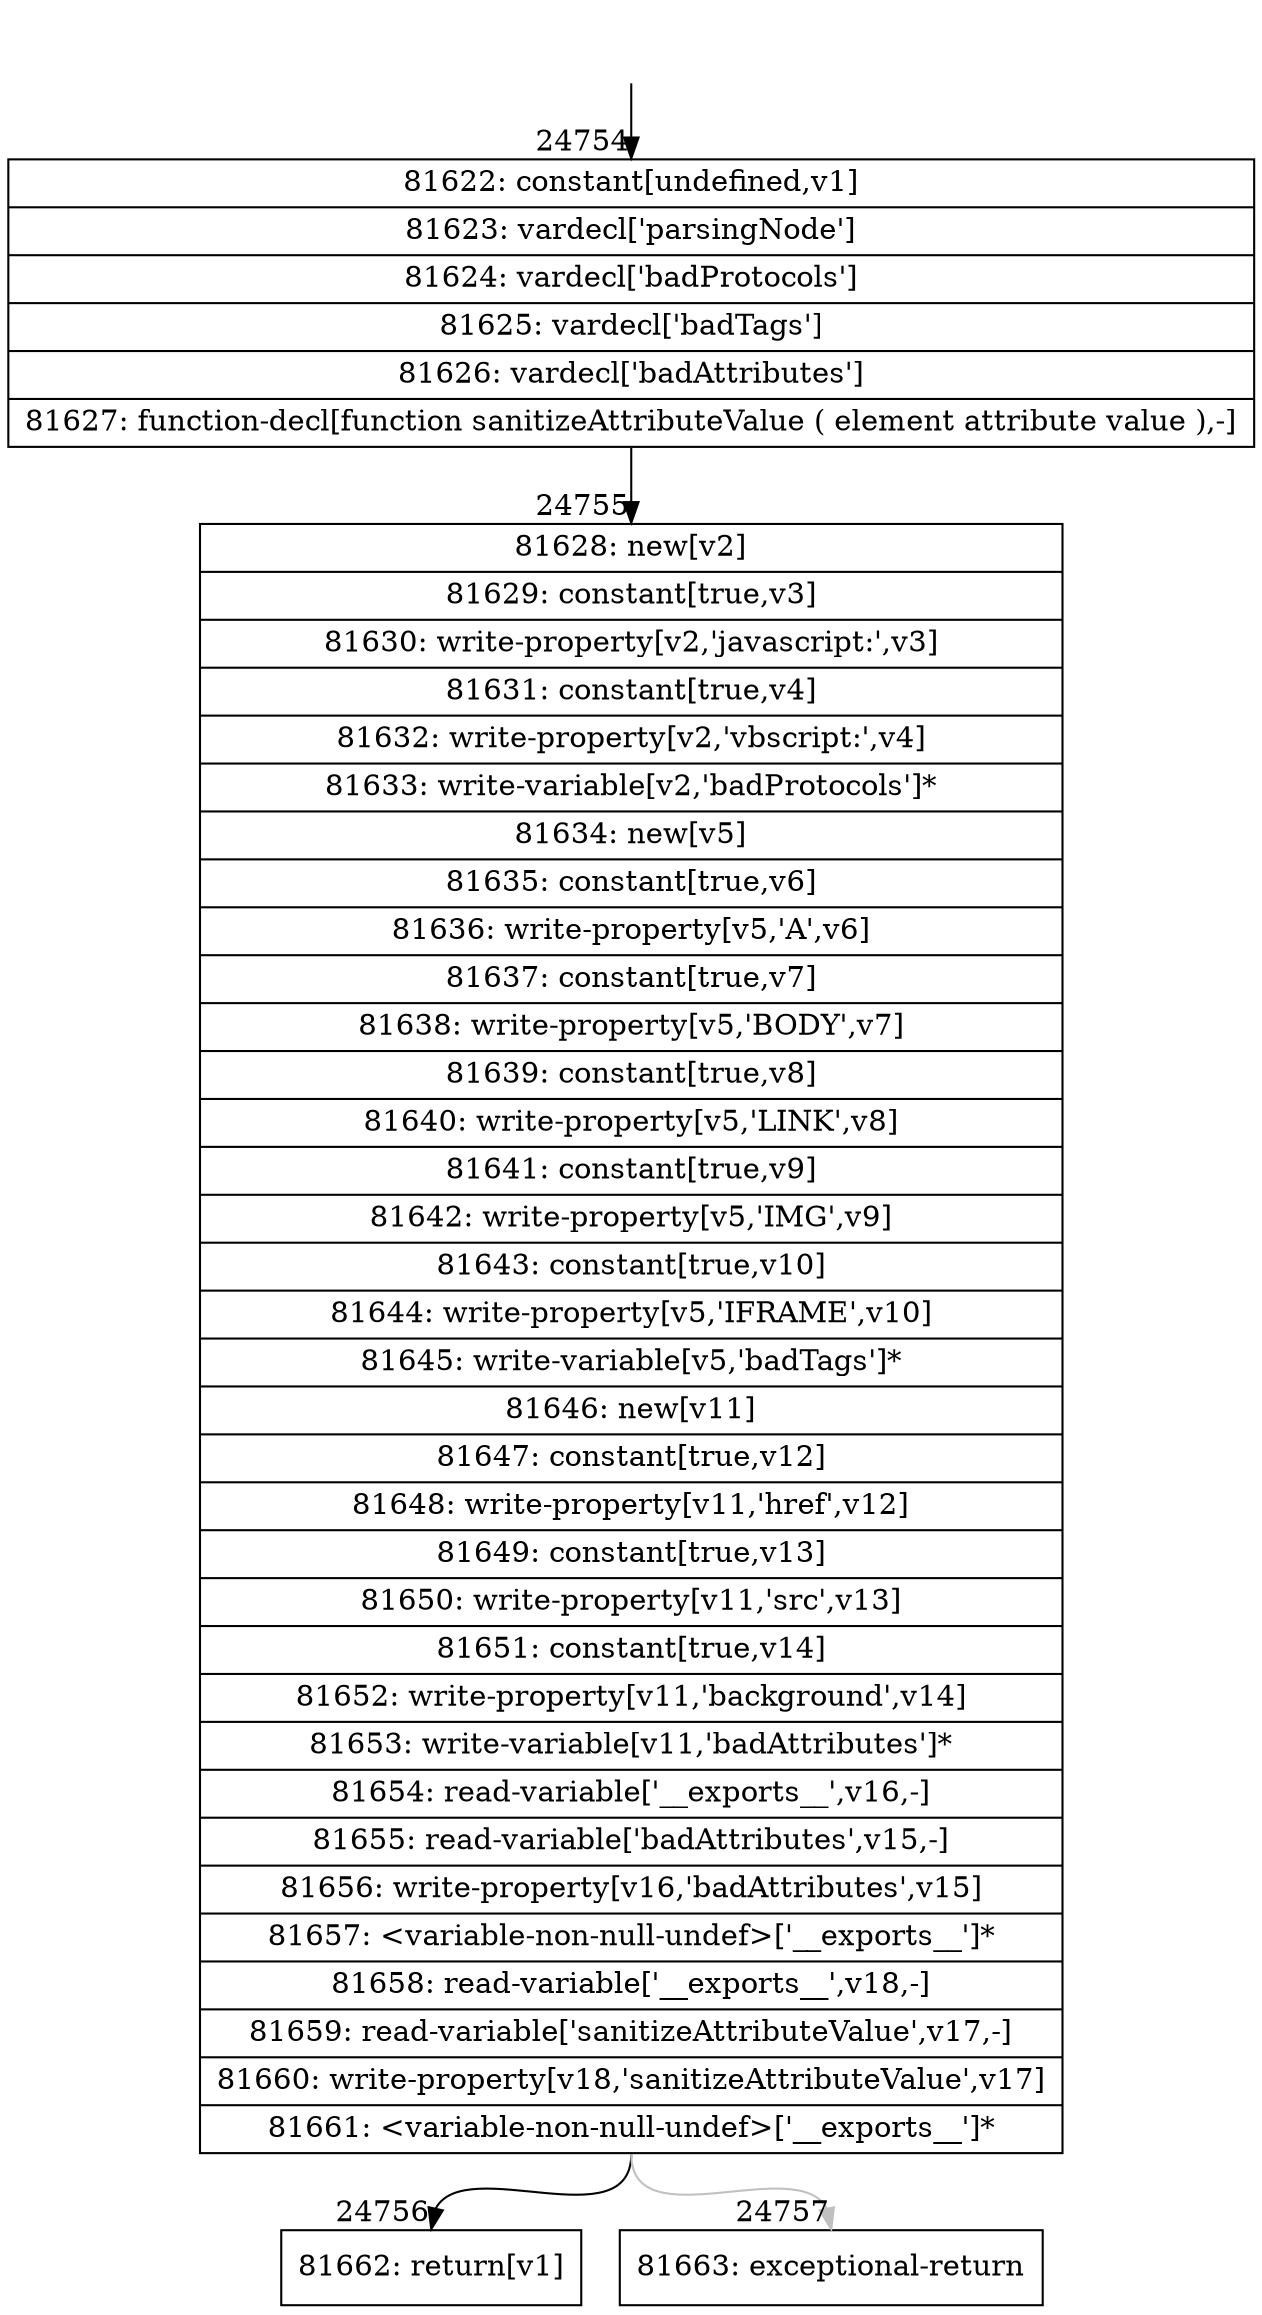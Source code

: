 digraph {
rankdir="TD"
BB_entry2171[shape=none,label=""];
BB_entry2171 -> BB24754 [tailport=s, headport=n, headlabel="    24754"]
BB24754 [shape=record label="{81622: constant[undefined,v1]|81623: vardecl['parsingNode']|81624: vardecl['badProtocols']|81625: vardecl['badTags']|81626: vardecl['badAttributes']|81627: function-decl[function sanitizeAttributeValue ( element attribute value ),-]}" ] 
BB24754 -> BB24755 [tailport=s, headport=n, headlabel="      24755"]
BB24755 [shape=record label="{81628: new[v2]|81629: constant[true,v3]|81630: write-property[v2,'javascript:',v3]|81631: constant[true,v4]|81632: write-property[v2,'vbscript:',v4]|81633: write-variable[v2,'badProtocols']*|81634: new[v5]|81635: constant[true,v6]|81636: write-property[v5,'A',v6]|81637: constant[true,v7]|81638: write-property[v5,'BODY',v7]|81639: constant[true,v8]|81640: write-property[v5,'LINK',v8]|81641: constant[true,v9]|81642: write-property[v5,'IMG',v9]|81643: constant[true,v10]|81644: write-property[v5,'IFRAME',v10]|81645: write-variable[v5,'badTags']*|81646: new[v11]|81647: constant[true,v12]|81648: write-property[v11,'href',v12]|81649: constant[true,v13]|81650: write-property[v11,'src',v13]|81651: constant[true,v14]|81652: write-property[v11,'background',v14]|81653: write-variable[v11,'badAttributes']*|81654: read-variable['__exports__',v16,-]|81655: read-variable['badAttributes',v15,-]|81656: write-property[v16,'badAttributes',v15]|81657: \<variable-non-null-undef\>['__exports__']*|81658: read-variable['__exports__',v18,-]|81659: read-variable['sanitizeAttributeValue',v17,-]|81660: write-property[v18,'sanitizeAttributeValue',v17]|81661: \<variable-non-null-undef\>['__exports__']*}" ] 
BB24755 -> BB24756 [tailport=s, headport=n, headlabel="      24756"]
BB24755 -> BB24757 [tailport=s, headport=n, color=gray, headlabel="      24757"]
BB24756 [shape=record label="{81662: return[v1]}" ] 
BB24757 [shape=record label="{81663: exceptional-return}" ] 
//#$~ 46306
}
